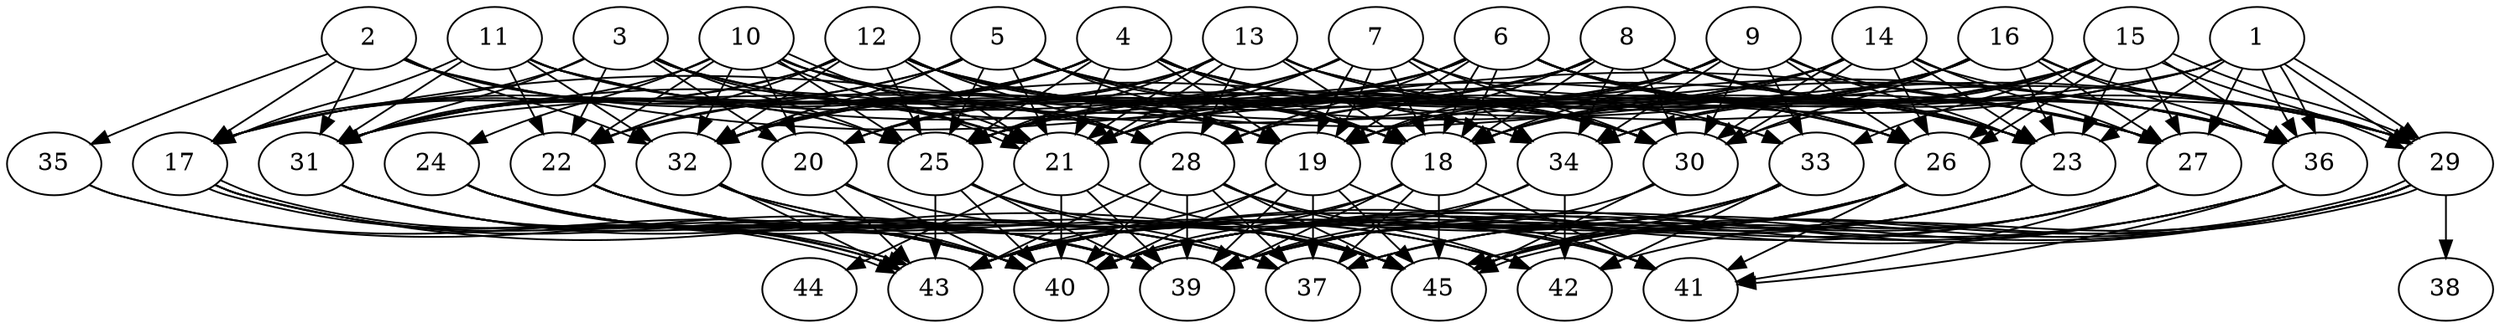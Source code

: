 // DAG automatically generated by daggen at Tue Aug  6 16:31:44 2019
// ./daggen --dot -n 45 --ccr 0.3 --fat 0.7 --regular 0.5 --density 0.9 --mindata 5242880 --maxdata 52428800 
digraph G {
  1 [size="32163840", alpha="0.11", expect_size="9649152"] 
  1 -> 19 [size ="9649152"]
  1 -> 21 [size ="9649152"]
  1 -> 23 [size ="9649152"]
  1 -> 27 [size ="9649152"]
  1 -> 29 [size ="9649152"]
  1 -> 29 [size ="9649152"]
  1 -> 31 [size ="9649152"]
  1 -> 36 [size ="9649152"]
  1 -> 36 [size ="9649152"]
  2 [size="111144960", alpha="0.01", expect_size="33343488"] 
  2 -> 17 [size ="33343488"]
  2 -> 19 [size ="33343488"]
  2 -> 25 [size ="33343488"]
  2 -> 27 [size ="33343488"]
  2 -> 31 [size ="33343488"]
  2 -> 32 [size ="33343488"]
  2 -> 35 [size ="33343488"]
  3 [size="90596693", alpha="0.02", expect_size="27179008"] 
  3 -> 17 [size ="27179008"]
  3 -> 18 [size ="27179008"]
  3 -> 20 [size ="27179008"]
  3 -> 21 [size ="27179008"]
  3 -> 22 [size ="27179008"]
  3 -> 23 [size ="27179008"]
  3 -> 25 [size ="27179008"]
  3 -> 30 [size ="27179008"]
  3 -> 31 [size ="27179008"]
  4 [size="174701227", alpha="0.03", expect_size="52410368"] 
  4 -> 17 [size ="52410368"]
  4 -> 18 [size ="52410368"]
  4 -> 19 [size ="52410368"]
  4 -> 21 [size ="52410368"]
  4 -> 22 [size ="52410368"]
  4 -> 23 [size ="52410368"]
  4 -> 25 [size ="52410368"]
  4 -> 26 [size ="52410368"]
  4 -> 29 [size ="52410368"]
  4 -> 30 [size ="52410368"]
  4 -> 31 [size ="52410368"]
  4 -> 32 [size ="52410368"]
  5 [size="103864320", alpha="0.17", expect_size="31159296"] 
  5 -> 17 [size ="31159296"]
  5 -> 18 [size ="31159296"]
  5 -> 19 [size ="31159296"]
  5 -> 21 [size ="31159296"]
  5 -> 25 [size ="31159296"]
  5 -> 26 [size ="31159296"]
  5 -> 29 [size ="31159296"]
  5 -> 30 [size ="31159296"]
  5 -> 31 [size ="31159296"]
  5 -> 32 [size ="31159296"]
  6 [size="53521067", alpha="0.06", expect_size="16056320"] 
  6 -> 18 [size ="16056320"]
  6 -> 18 [size ="16056320"]
  6 -> 19 [size ="16056320"]
  6 -> 20 [size ="16056320"]
  6 -> 23 [size ="16056320"]
  6 -> 25 [size ="16056320"]
  6 -> 26 [size ="16056320"]
  6 -> 27 [size ="16056320"]
  6 -> 28 [size ="16056320"]
  6 -> 29 [size ="16056320"]
  6 -> 31 [size ="16056320"]
  6 -> 32 [size ="16056320"]
  6 -> 36 [size ="16056320"]
  7 [size="156979200", alpha="0.03", expect_size="47093760"] 
  7 -> 18 [size ="47093760"]
  7 -> 19 [size ="47093760"]
  7 -> 19 [size ="47093760"]
  7 -> 20 [size ="47093760"]
  7 -> 21 [size ="47093760"]
  7 -> 25 [size ="47093760"]
  7 -> 30 [size ="47093760"]
  7 -> 33 [size ="47093760"]
  7 -> 34 [size ="47093760"]
  8 [size="42031787", alpha="0.07", expect_size="12609536"] 
  8 -> 18 [size ="12609536"]
  8 -> 19 [size ="12609536"]
  8 -> 21 [size ="12609536"]
  8 -> 22 [size ="12609536"]
  8 -> 23 [size ="12609536"]
  8 -> 25 [size ="12609536"]
  8 -> 27 [size ="12609536"]
  8 -> 30 [size ="12609536"]
  8 -> 34 [size ="12609536"]
  8 -> 36 [size ="12609536"]
  9 [size="48896000", alpha="0.08", expect_size="14668800"] 
  9 -> 18 [size ="14668800"]
  9 -> 19 [size ="14668800"]
  9 -> 21 [size ="14668800"]
  9 -> 23 [size ="14668800"]
  9 -> 26 [size ="14668800"]
  9 -> 28 [size ="14668800"]
  9 -> 30 [size ="14668800"]
  9 -> 33 [size ="14668800"]
  9 -> 34 [size ="14668800"]
  9 -> 36 [size ="14668800"]
  10 [size="45697707", alpha="0.08", expect_size="13709312"] 
  10 -> 20 [size ="13709312"]
  10 -> 21 [size ="13709312"]
  10 -> 21 [size ="13709312"]
  10 -> 22 [size ="13709312"]
  10 -> 24 [size ="13709312"]
  10 -> 25 [size ="13709312"]
  10 -> 28 [size ="13709312"]
  10 -> 31 [size ="13709312"]
  10 -> 32 [size ="13709312"]
  10 -> 34 [size ="13709312"]
  10 -> 36 [size ="13709312"]
  11 [size="165632000", alpha="0.13", expect_size="49689600"] 
  11 -> 17 [size ="49689600"]
  11 -> 21 [size ="49689600"]
  11 -> 22 [size ="49689600"]
  11 -> 26 [size ="49689600"]
  11 -> 28 [size ="49689600"]
  11 -> 31 [size ="49689600"]
  11 -> 32 [size ="49689600"]
  11 -> 34 [size ="49689600"]
  12 [size="96839680", alpha="0.18", expect_size="29051904"] 
  12 -> 17 [size ="29051904"]
  12 -> 18 [size ="29051904"]
  12 -> 19 [size ="29051904"]
  12 -> 21 [size ="29051904"]
  12 -> 22 [size ="29051904"]
  12 -> 25 [size ="29051904"]
  12 -> 28 [size ="29051904"]
  12 -> 30 [size ="29051904"]
  12 -> 31 [size ="29051904"]
  12 -> 32 [size ="29051904"]
  12 -> 33 [size ="29051904"]
  12 -> 36 [size ="29051904"]
  13 [size="105274027", alpha="0.14", expect_size="31582208"] 
  13 -> 18 [size ="31582208"]
  13 -> 20 [size ="31582208"]
  13 -> 21 [size ="31582208"]
  13 -> 21 [size ="31582208"]
  13 -> 23 [size ="31582208"]
  13 -> 25 [size ="31582208"]
  13 -> 27 [size ="31582208"]
  13 -> 28 [size ="31582208"]
  13 -> 30 [size ="31582208"]
  13 -> 32 [size ="31582208"]
  14 [size="119797760", alpha="0.09", expect_size="35939328"] 
  14 -> 17 [size ="35939328"]
  14 -> 18 [size ="35939328"]
  14 -> 23 [size ="35939328"]
  14 -> 26 [size ="35939328"]
  14 -> 27 [size ="35939328"]
  14 -> 28 [size ="35939328"]
  14 -> 29 [size ="35939328"]
  14 -> 30 [size ="35939328"]
  14 -> 30 [size ="35939328"]
  15 [size="142458880", alpha="0.18", expect_size="42737664"] 
  15 -> 18 [size ="42737664"]
  15 -> 23 [size ="42737664"]
  15 -> 26 [size ="42737664"]
  15 -> 26 [size ="42737664"]
  15 -> 27 [size ="42737664"]
  15 -> 29 [size ="42737664"]
  15 -> 29 [size ="42737664"]
  15 -> 30 [size ="42737664"]
  15 -> 32 [size ="42737664"]
  15 -> 33 [size ="42737664"]
  15 -> 34 [size ="42737664"]
  15 -> 36 [size ="42737664"]
  16 [size="121726293", alpha="0.05", expect_size="36517888"] 
  16 -> 18 [size ="36517888"]
  16 -> 21 [size ="36517888"]
  16 -> 23 [size ="36517888"]
  16 -> 25 [size ="36517888"]
  16 -> 27 [size ="36517888"]
  16 -> 29 [size ="36517888"]
  16 -> 30 [size ="36517888"]
  16 -> 34 [size ="36517888"]
  16 -> 36 [size ="36517888"]
  17 [size="172093440", alpha="0.07", expect_size="51628032"] 
  17 -> 39 [size ="51628032"]
  17 -> 40 [size ="51628032"]
  17 -> 43 [size ="51628032"]
  17 -> 43 [size ="51628032"]
  17 -> 45 [size ="51628032"]
  18 [size="34699947", alpha="0.11", expect_size="10409984"] 
  18 -> 37 [size ="10409984"]
  18 -> 39 [size ="10409984"]
  18 -> 40 [size ="10409984"]
  18 -> 41 [size ="10409984"]
  18 -> 43 [size ="10409984"]
  18 -> 45 [size ="10409984"]
  19 [size="90572800", alpha="0.09", expect_size="27171840"] 
  19 -> 37 [size ="27171840"]
  19 -> 39 [size ="27171840"]
  19 -> 40 [size ="27171840"]
  19 -> 41 [size ="27171840"]
  19 -> 43 [size ="27171840"]
  19 -> 45 [size ="27171840"]
  20 [size="155818667", alpha="0.20", expect_size="46745600"] 
  20 -> 40 [size ="46745600"]
  20 -> 43 [size ="46745600"]
  20 -> 45 [size ="46745600"]
  21 [size="61132800", alpha="0.12", expect_size="18339840"] 
  21 -> 39 [size ="18339840"]
  21 -> 40 [size ="18339840"]
  21 -> 44 [size ="18339840"]
  21 -> 45 [size ="18339840"]
  22 [size="167103147", alpha="0.17", expect_size="50130944"] 
  22 -> 37 [size ="50130944"]
  22 -> 39 [size ="50130944"]
  22 -> 40 [size ="50130944"]
  22 -> 42 [size ="50130944"]
  22 -> 45 [size ="50130944"]
  23 [size="150459733", alpha="0.11", expect_size="45137920"] 
  23 -> 37 [size ="45137920"]
  23 -> 39 [size ="45137920"]
  23 -> 40 [size ="45137920"]
  24 [size="107100160", alpha="0.05", expect_size="32130048"] 
  24 -> 37 [size ="32130048"]
  24 -> 39 [size ="32130048"]
  24 -> 40 [size ="32130048"]
  24 -> 43 [size ="32130048"]
  24 -> 45 [size ="32130048"]
  25 [size="23845547", alpha="0.10", expect_size="7153664"] 
  25 -> 37 [size ="7153664"]
  25 -> 39 [size ="7153664"]
  25 -> 40 [size ="7153664"]
  25 -> 43 [size ="7153664"]
  25 -> 45 [size ="7153664"]
  26 [size="167147520", alpha="0.19", expect_size="50144256"] 
  26 -> 39 [size ="50144256"]
  26 -> 40 [size ="50144256"]
  26 -> 41 [size ="50144256"]
  26 -> 43 [size ="50144256"]
  26 -> 45 [size ="50144256"]
  27 [size="46349653", alpha="0.07", expect_size="13904896"] 
  27 -> 37 [size ="13904896"]
  27 -> 40 [size ="13904896"]
  27 -> 41 [size ="13904896"]
  27 -> 43 [size ="13904896"]
  27 -> 45 [size ="13904896"]
  28 [size="98829653", alpha="0.17", expect_size="29648896"] 
  28 -> 37 [size ="29648896"]
  28 -> 39 [size ="29648896"]
  28 -> 40 [size ="29648896"]
  28 -> 41 [size ="29648896"]
  28 -> 42 [size ="29648896"]
  28 -> 43 [size ="29648896"]
  28 -> 45 [size ="29648896"]
  29 [size="26907307", alpha="0.12", expect_size="8072192"] 
  29 -> 37 [size ="8072192"]
  29 -> 38 [size ="8072192"]
  29 -> 39 [size ="8072192"]
  29 -> 40 [size ="8072192"]
  29 -> 42 [size ="8072192"]
  29 -> 45 [size ="8072192"]
  29 -> 45 [size ="8072192"]
  30 [size="95972693", alpha="0.09", expect_size="28791808"] 
  30 -> 39 [size ="28791808"]
  30 -> 45 [size ="28791808"]
  31 [size="93378560", alpha="0.06", expect_size="28013568"] 
  31 -> 37 [size ="28013568"]
  31 -> 39 [size ="28013568"]
  31 -> 40 [size ="28013568"]
  31 -> 43 [size ="28013568"]
  32 [size="33822720", alpha="0.13", expect_size="10146816"] 
  32 -> 40 [size ="10146816"]
  32 -> 41 [size ="10146816"]
  32 -> 42 [size ="10146816"]
  32 -> 43 [size ="10146816"]
  33 [size="168253440", alpha="0.11", expect_size="50476032"] 
  33 -> 39 [size ="50476032"]
  33 -> 40 [size ="50476032"]
  33 -> 42 [size ="50476032"]
  33 -> 43 [size ="50476032"]
  33 -> 45 [size ="50476032"]
  34 [size="97935360", alpha="0.02", expect_size="29380608"] 
  34 -> 39 [size ="29380608"]
  34 -> 42 [size ="29380608"]
  34 -> 43 [size ="29380608"]
  35 [size="137386667", alpha="0.09", expect_size="41216000"] 
  35 -> 39 [size ="41216000"]
  35 -> 40 [size ="41216000"]
  36 [size="58415787", alpha="0.10", expect_size="17524736"] 
  36 -> 39 [size ="17524736"]
  36 -> 40 [size ="17524736"]
  36 -> 41 [size ="17524736"]
  36 -> 43 [size ="17524736"]
  37 [size="54360747", alpha="0.09", expect_size="16308224"] 
  38 [size="107438080", alpha="0.12", expect_size="32231424"] 
  39 [size="84916907", alpha="0.03", expect_size="25475072"] 
  40 [size="18223787", alpha="0.12", expect_size="5467136"] 
  41 [size="92863147", alpha="0.06", expect_size="27858944"] 
  42 [size="142421333", alpha="0.20", expect_size="42726400"] 
  43 [size="88982187", alpha="0.10", expect_size="26694656"] 
  44 [size="20340053", alpha="0.12", expect_size="6102016"] 
  45 [size="38819840", alpha="0.15", expect_size="11645952"] 
}
